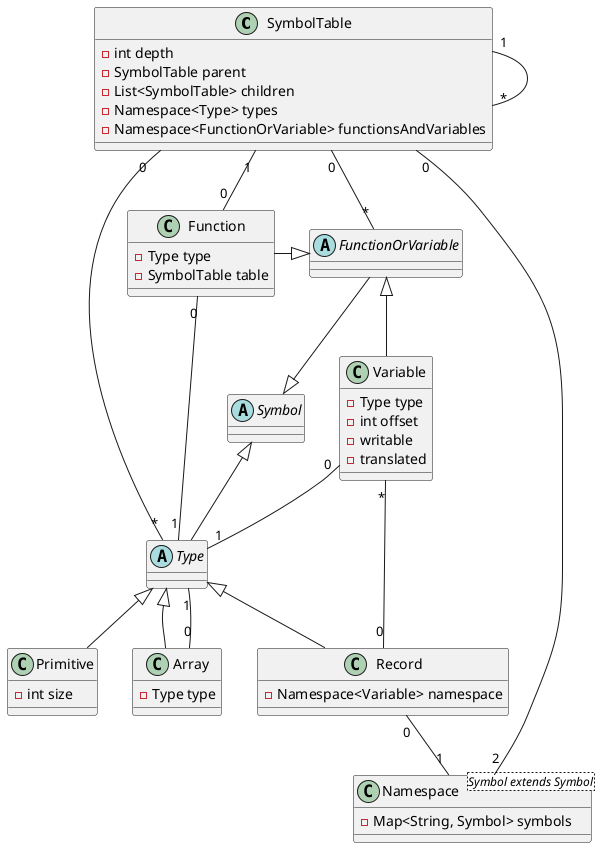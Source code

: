 @startuml
class SymbolTable {
    - int depth
    - SymbolTable parent
    - List<SymbolTable> children
    - Namespace<Type> types
    - Namespace<FunctionOrVariable> functionsAndVariables
}
class Namespace<Symbol extends Symbol> {
    - Map<String, Symbol> symbols
}
abstract class Symbol
abstract class FunctionOrVariable
class Function {
    - Type type
    - SymbolTable table
}
class Variable {
    - Type type
    - int offset
    - writable
    - translated
}
abstract class Type
class Primitive {
    - int size
}
class Array {
    - Type type
}
class Record {
    - Namespace<Variable> namespace
}
Symbol <|-up- FunctionOrVariable
FunctionOrVariable <|-left- Function
FunctionOrVariable <|-right- Variable
Symbol <|-down- Type
Type <|-down- Primitive
Type <|-down- Array
Type <|-down- Record
SymbolTable "1"--"*" SymbolTable
SymbolTable "0"--"2" Namespace
SymbolTable "0"--"*" FunctionOrVariable
SymbolTable "1"--"0" Function
SymbolTable "0"--"*" Type
Function "0"--"1" Type
Variable "0"--"1" Type
Array "0"--"1" Type
Record "0"--"1" Namespace
Record "0"--"*" Variable
@enduml
